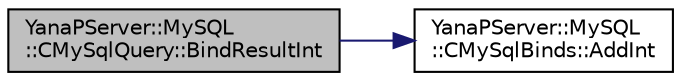 digraph "YanaPServer::MySQL::CMySqlQuery::BindResultInt"
{
  edge [fontname="Helvetica",fontsize="10",labelfontname="Helvetica",labelfontsize="10"];
  node [fontname="Helvetica",fontsize="10",shape=record];
  rankdir="LR";
  Node29 [label="YanaPServer::MySQL\l::CMySqlQuery::BindResultInt",height=0.2,width=0.4,color="black", fillcolor="grey75", style="filled", fontcolor="black"];
  Node29 -> Node30 [color="midnightblue",fontsize="10",style="solid",fontname="Helvetica"];
  Node30 [label="YanaPServer::MySQL\l::CMySqlBinds::AddInt",height=0.2,width=0.4,color="black", fillcolor="white", style="filled",URL="$class_yana_p_server_1_1_my_s_q_l_1_1_c_my_sql_binds.html#aba99f87558143796fd36d31c010f1cb3",tooltip="int追加 "];
}
